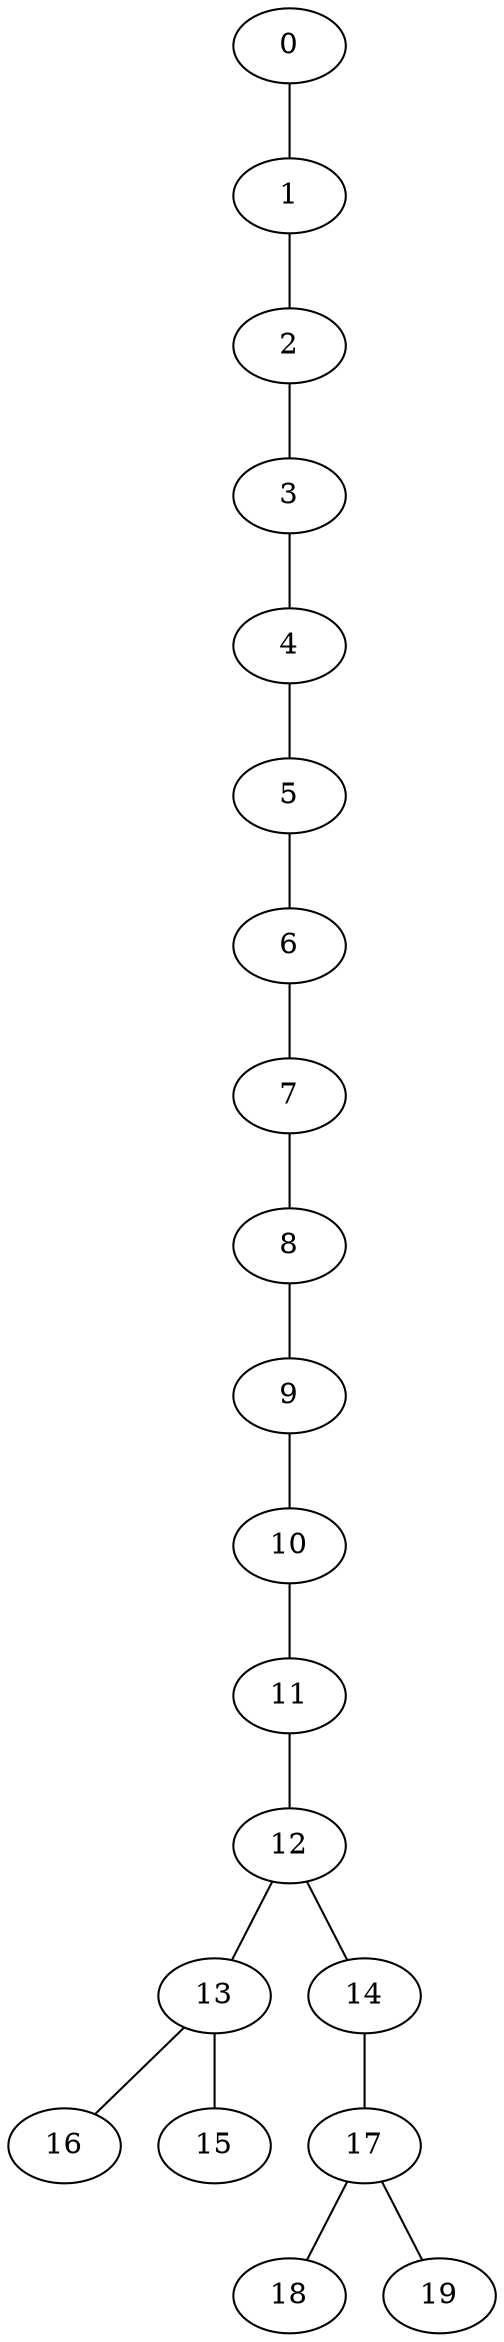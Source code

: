 
graph graphname {
    0 -- 1
1 -- 2
2 -- 3
3 -- 4
4 -- 5
5 -- 6
6 -- 7
7 -- 8
8 -- 9
9 -- 10
10 -- 11
11 -- 12
12 -- 13
12 -- 14
13 -- 16
13 -- 15
14 -- 17
17 -- 18
17 -- 19

}
